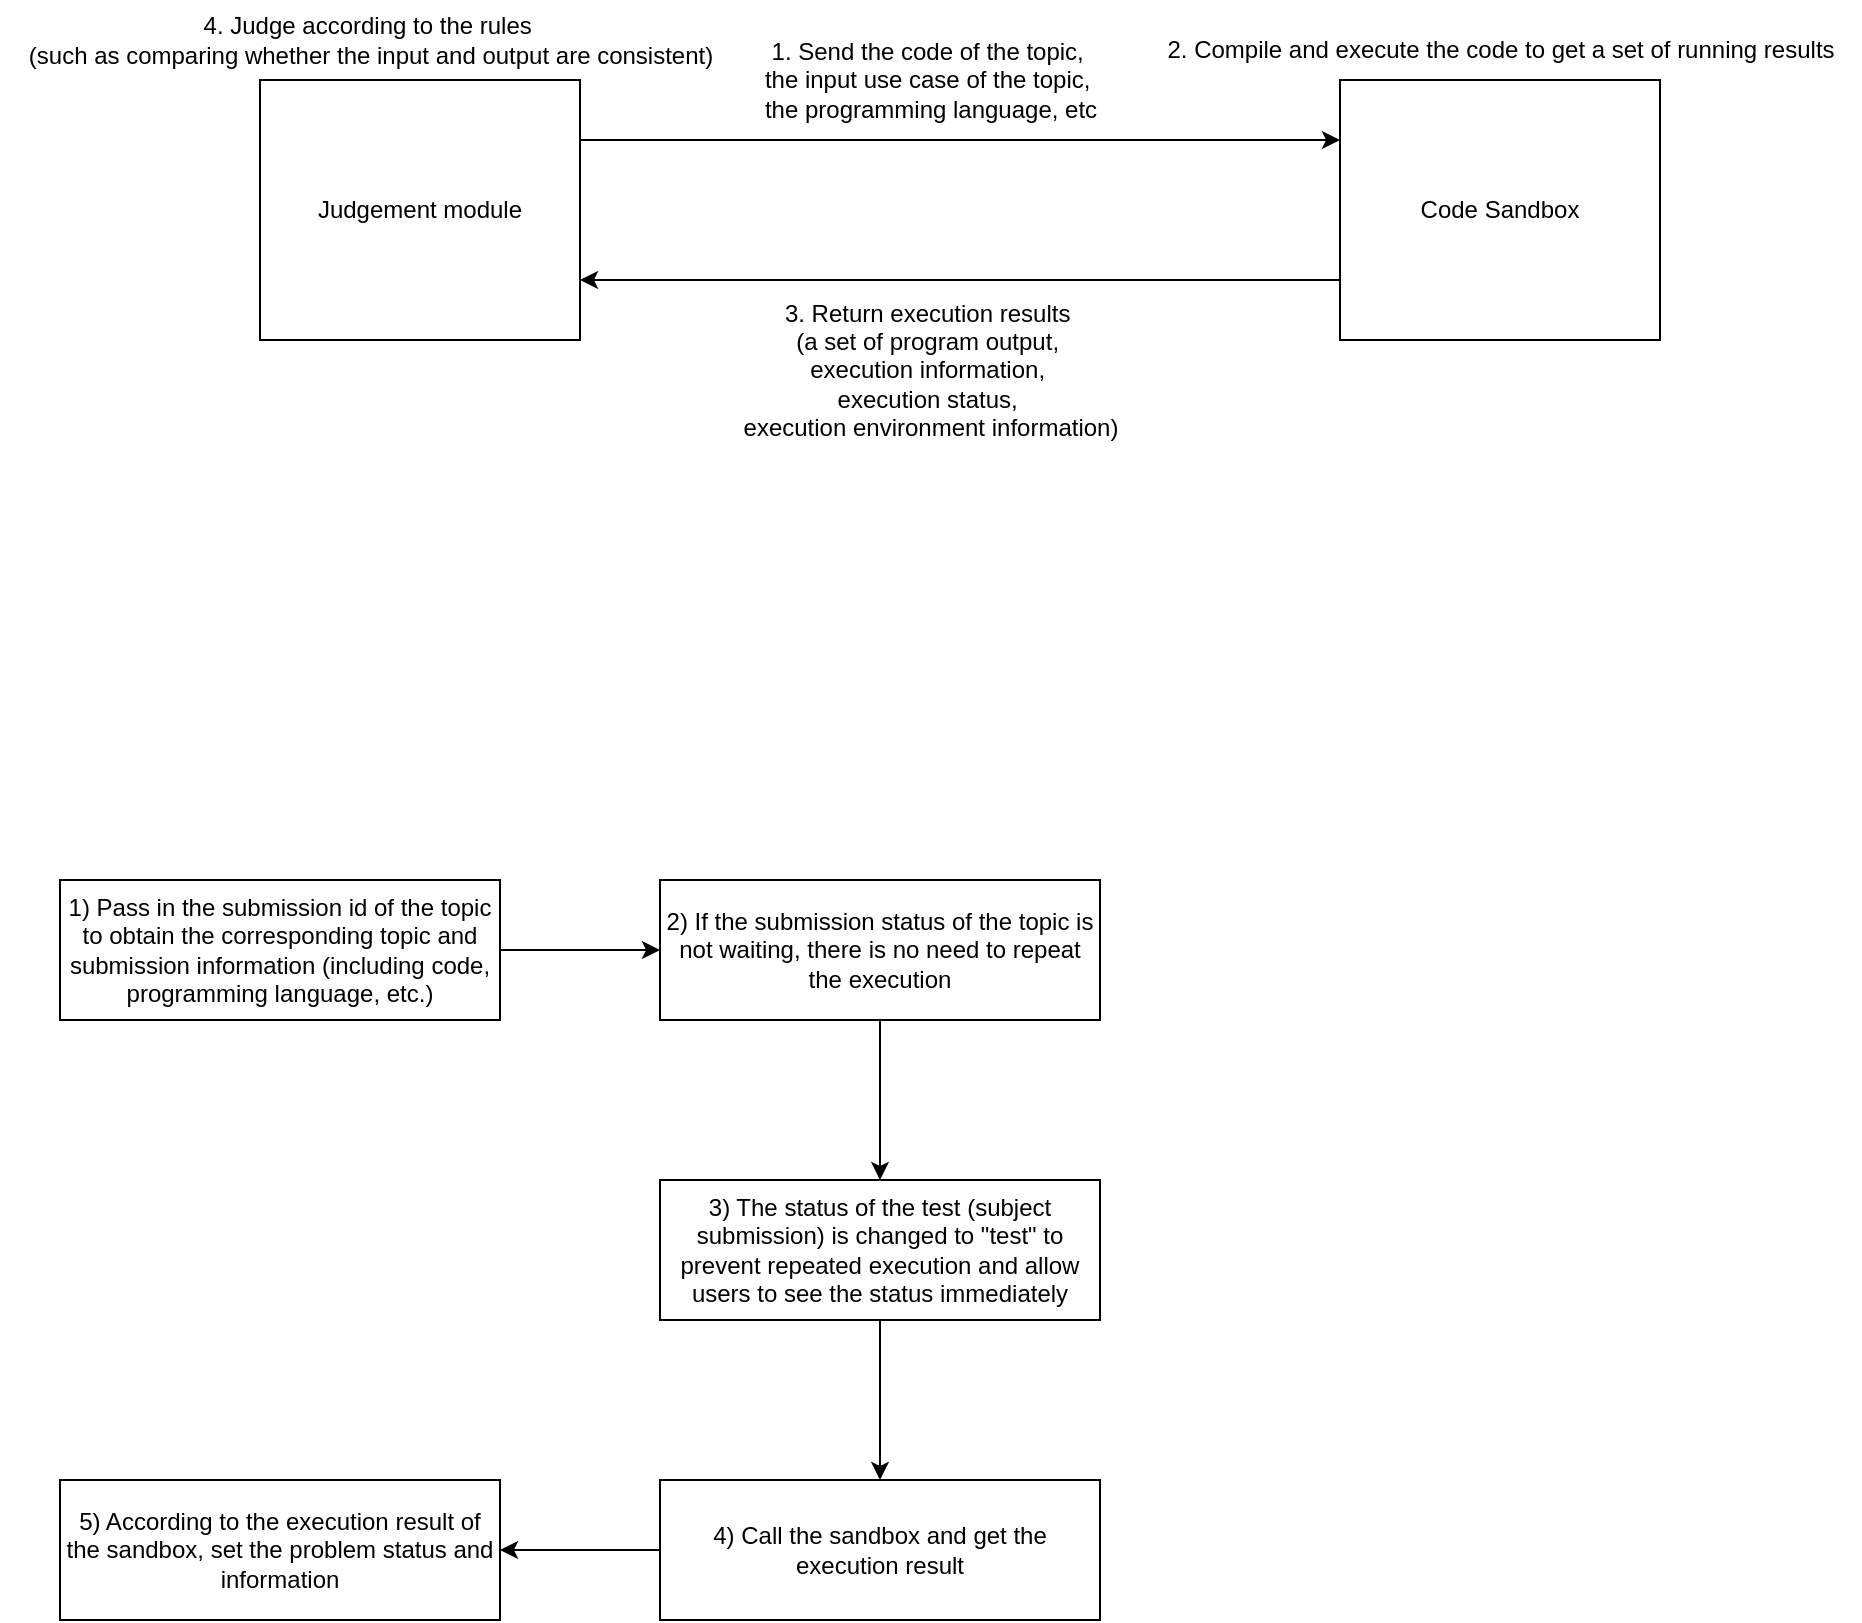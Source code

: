 <mxfile version="26.0.2">
  <diagram name="第 1 页" id="iSnH0mAWdETwvdwvoOpq">
    <mxGraphModel dx="1397" dy="765" grid="1" gridSize="10" guides="1" tooltips="1" connect="1" arrows="1" fold="1" page="1" pageScale="1" pageWidth="827" pageHeight="1169" math="0" shadow="0">
      <root>
        <mxCell id="0" />
        <mxCell id="1" parent="0" />
        <mxCell id="42p59Sw4gbuO9yH6LwGv-3" style="edgeStyle=orthogonalEdgeStyle;rounded=0;orthogonalLoop=1;jettySize=auto;html=1;" edge="1" parent="1" source="42p59Sw4gbuO9yH6LwGv-1" target="42p59Sw4gbuO9yH6LwGv-2">
          <mxGeometry relative="1" as="geometry">
            <Array as="points">
              <mxPoint x="410" y="290" />
              <mxPoint x="410" y="290" />
            </Array>
          </mxGeometry>
        </mxCell>
        <mxCell id="42p59Sw4gbuO9yH6LwGv-1" value="Judgement module" style="rounded=0;whiteSpace=wrap;html=1;" vertex="1" parent="1">
          <mxGeometry x="110" y="260" width="160" height="130" as="geometry" />
        </mxCell>
        <mxCell id="42p59Sw4gbuO9yH6LwGv-4" style="edgeStyle=orthogonalEdgeStyle;rounded=0;orthogonalLoop=1;jettySize=auto;html=1;" edge="1" parent="1" source="42p59Sw4gbuO9yH6LwGv-2" target="42p59Sw4gbuO9yH6LwGv-1">
          <mxGeometry relative="1" as="geometry">
            <Array as="points">
              <mxPoint x="400" y="360" />
              <mxPoint x="400" y="360" />
            </Array>
          </mxGeometry>
        </mxCell>
        <mxCell id="42p59Sw4gbuO9yH6LwGv-2" value="Code Sandbox" style="rounded=0;whiteSpace=wrap;html=1;" vertex="1" parent="1">
          <mxGeometry x="650" y="260" width="160" height="130" as="geometry" />
        </mxCell>
        <mxCell id="42p59Sw4gbuO9yH6LwGv-5" value="1. Send the code of the topic,&amp;nbsp;&lt;div&gt;the input use case of the topic,&amp;nbsp;&lt;/div&gt;&lt;div&gt;the programming language, etc&lt;/div&gt;" style="text;html=1;align=center;verticalAlign=middle;resizable=0;points=[];autosize=1;strokeColor=none;fillColor=none;" vertex="1" parent="1">
          <mxGeometry x="350" y="230" width="190" height="60" as="geometry" />
        </mxCell>
        <mxCell id="42p59Sw4gbuO9yH6LwGv-6" value="3. Return execution results&amp;nbsp;&lt;div&gt;(a set of program output,&amp;nbsp;&lt;/div&gt;&lt;div&gt;execution information,&amp;nbsp;&lt;/div&gt;&lt;div&gt;execution status,&amp;nbsp;&lt;/div&gt;&lt;div&gt;execution environment information)&lt;/div&gt;" style="text;html=1;align=center;verticalAlign=middle;resizable=0;points=[];autosize=1;strokeColor=none;fillColor=none;" vertex="1" parent="1">
          <mxGeometry x="340" y="360" width="210" height="90" as="geometry" />
        </mxCell>
        <mxCell id="42p59Sw4gbuO9yH6LwGv-7" value="2. Compile and execute the code to get a set of running results" style="text;html=1;align=center;verticalAlign=middle;resizable=0;points=[];autosize=1;strokeColor=none;fillColor=none;" vertex="1" parent="1">
          <mxGeometry x="550" y="230" width="360" height="30" as="geometry" />
        </mxCell>
        <mxCell id="42p59Sw4gbuO9yH6LwGv-8" value="4. Judge according to the rules&amp;nbsp;&lt;div&gt;(such as comparing whether the input and output are consistent)&lt;/div&gt;" style="text;html=1;align=center;verticalAlign=middle;resizable=0;points=[];autosize=1;strokeColor=none;fillColor=none;" vertex="1" parent="1">
          <mxGeometry x="-20" y="220" width="370" height="40" as="geometry" />
        </mxCell>
        <mxCell id="42p59Sw4gbuO9yH6LwGv-11" value="" style="edgeStyle=orthogonalEdgeStyle;rounded=0;orthogonalLoop=1;jettySize=auto;html=1;" edge="1" parent="1" source="42p59Sw4gbuO9yH6LwGv-9" target="42p59Sw4gbuO9yH6LwGv-10">
          <mxGeometry relative="1" as="geometry" />
        </mxCell>
        <mxCell id="42p59Sw4gbuO9yH6LwGv-9" value="1) Pass in the submission id of the topic to obtain the corresponding topic and submission information (including code, programming language, etc.)" style="rounded=0;whiteSpace=wrap;html=1;" vertex="1" parent="1">
          <mxGeometry x="10" y="660" width="220" height="70" as="geometry" />
        </mxCell>
        <mxCell id="42p59Sw4gbuO9yH6LwGv-13" value="" style="edgeStyle=orthogonalEdgeStyle;rounded=0;orthogonalLoop=1;jettySize=auto;html=1;" edge="1" parent="1" source="42p59Sw4gbuO9yH6LwGv-10" target="42p59Sw4gbuO9yH6LwGv-12">
          <mxGeometry relative="1" as="geometry" />
        </mxCell>
        <mxCell id="42p59Sw4gbuO9yH6LwGv-10" value="2) If the submission status of the topic is not waiting, there is no need to repeat the execution" style="rounded=0;whiteSpace=wrap;html=1;" vertex="1" parent="1">
          <mxGeometry x="310" y="660" width="220" height="70" as="geometry" />
        </mxCell>
        <mxCell id="42p59Sw4gbuO9yH6LwGv-15" value="" style="edgeStyle=orthogonalEdgeStyle;rounded=0;orthogonalLoop=1;jettySize=auto;html=1;" edge="1" parent="1" source="42p59Sw4gbuO9yH6LwGv-12" target="42p59Sw4gbuO9yH6LwGv-14">
          <mxGeometry relative="1" as="geometry" />
        </mxCell>
        <mxCell id="42p59Sw4gbuO9yH6LwGv-12" value="3) The status of the test (subject submission) is changed to &quot;test&quot; to prevent repeated execution and allow users to see the status immediately" style="rounded=0;whiteSpace=wrap;html=1;" vertex="1" parent="1">
          <mxGeometry x="310" y="810" width="220" height="70" as="geometry" />
        </mxCell>
        <mxCell id="42p59Sw4gbuO9yH6LwGv-17" value="" style="edgeStyle=orthogonalEdgeStyle;rounded=0;orthogonalLoop=1;jettySize=auto;html=1;" edge="1" parent="1" source="42p59Sw4gbuO9yH6LwGv-14" target="42p59Sw4gbuO9yH6LwGv-16">
          <mxGeometry relative="1" as="geometry" />
        </mxCell>
        <mxCell id="42p59Sw4gbuO9yH6LwGv-14" value="4) Call the sandbox and get the execution result" style="rounded=0;whiteSpace=wrap;html=1;" vertex="1" parent="1">
          <mxGeometry x="310" y="960" width="220" height="70" as="geometry" />
        </mxCell>
        <mxCell id="42p59Sw4gbuO9yH6LwGv-16" value="5) According to the execution result of the sandbox, set the problem status and information" style="rounded=0;whiteSpace=wrap;html=1;" vertex="1" parent="1">
          <mxGeometry x="10" y="960" width="220" height="70" as="geometry" />
        </mxCell>
      </root>
    </mxGraphModel>
  </diagram>
</mxfile>
